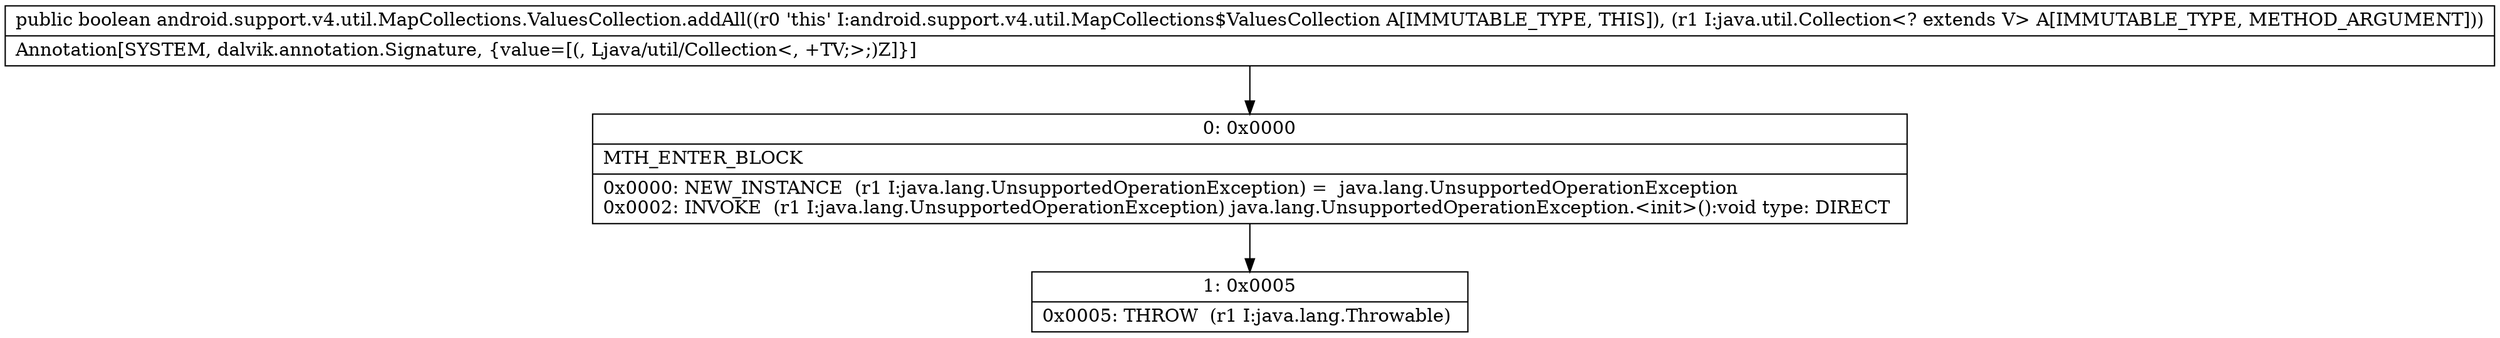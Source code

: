 digraph "CFG forandroid.support.v4.util.MapCollections.ValuesCollection.addAll(Ljava\/util\/Collection;)Z" {
Node_0 [shape=record,label="{0\:\ 0x0000|MTH_ENTER_BLOCK\l|0x0000: NEW_INSTANCE  (r1 I:java.lang.UnsupportedOperationException) =  java.lang.UnsupportedOperationException \l0x0002: INVOKE  (r1 I:java.lang.UnsupportedOperationException) java.lang.UnsupportedOperationException.\<init\>():void type: DIRECT \l}"];
Node_1 [shape=record,label="{1\:\ 0x0005|0x0005: THROW  (r1 I:java.lang.Throwable) \l}"];
MethodNode[shape=record,label="{public boolean android.support.v4.util.MapCollections.ValuesCollection.addAll((r0 'this' I:android.support.v4.util.MapCollections$ValuesCollection A[IMMUTABLE_TYPE, THIS]), (r1 I:java.util.Collection\<? extends V\> A[IMMUTABLE_TYPE, METHOD_ARGUMENT]))  | Annotation[SYSTEM, dalvik.annotation.Signature, \{value=[(, Ljava\/util\/Collection\<, +TV;\>;)Z]\}]\l}"];
MethodNode -> Node_0;
Node_0 -> Node_1;
}

